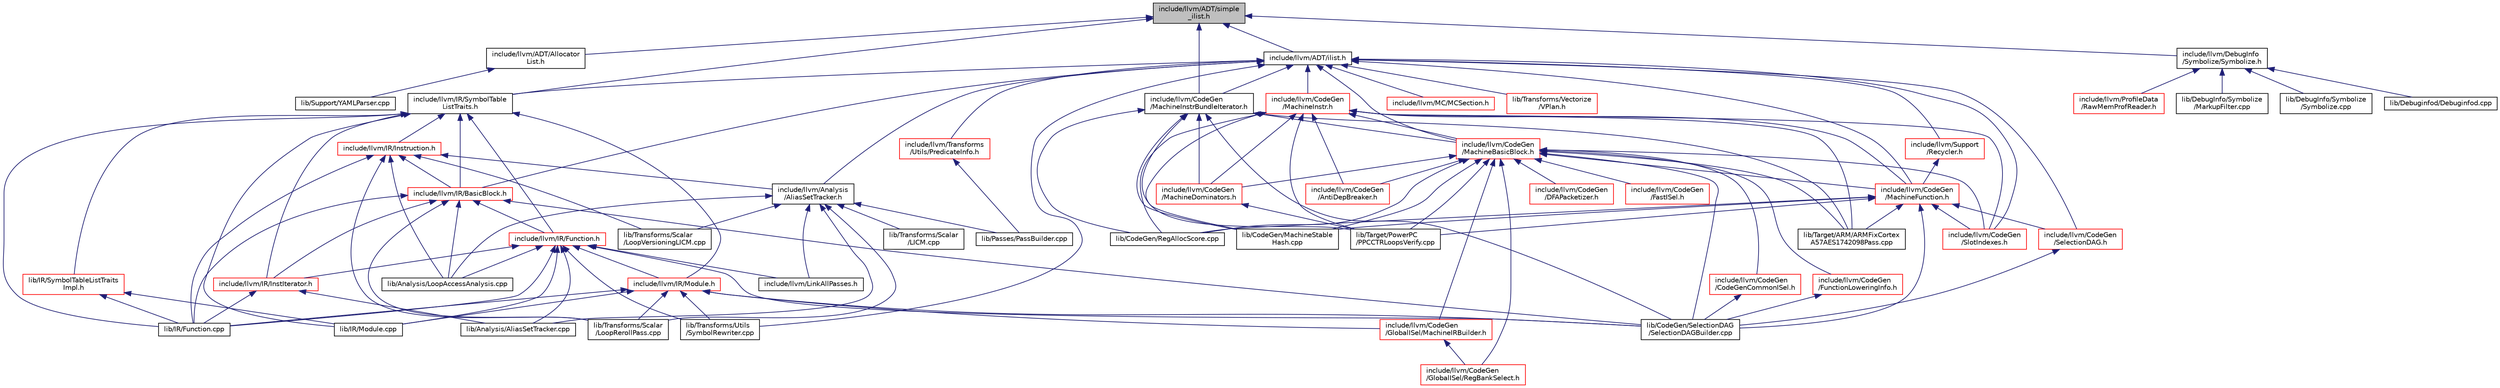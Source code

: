 digraph "include/llvm/ADT/simple_ilist.h"
{
 // LATEX_PDF_SIZE
  bgcolor="transparent";
  edge [fontname="Helvetica",fontsize="10",labelfontname="Helvetica",labelfontsize="10"];
  node [fontname="Helvetica",fontsize="10",shape=record];
  Node1 [label="include/llvm/ADT/simple\l_ilist.h",height=0.2,width=0.4,color="black", fillcolor="grey75", style="filled", fontcolor="black",tooltip=" "];
  Node1 -> Node2 [dir="back",color="midnightblue",fontsize="10",style="solid",fontname="Helvetica"];
  Node2 [label="include/llvm/ADT/Allocator\lList.h",height=0.2,width=0.4,color="black",URL="$AllocatorList_8h.html",tooltip=" "];
  Node2 -> Node3 [dir="back",color="midnightblue",fontsize="10",style="solid",fontname="Helvetica"];
  Node3 [label="lib/Support/YAMLParser.cpp",height=0.2,width=0.4,color="black",URL="$YAMLParser_8cpp.html",tooltip=" "];
  Node1 -> Node4 [dir="back",color="midnightblue",fontsize="10",style="solid",fontname="Helvetica"];
  Node4 [label="include/llvm/ADT/ilist.h",height=0.2,width=0.4,color="black",URL="$ilist_8h.html",tooltip=" "];
  Node4 -> Node5 [dir="back",color="midnightblue",fontsize="10",style="solid",fontname="Helvetica"];
  Node5 [label="include/llvm/Analysis\l/AliasSetTracker.h",height=0.2,width=0.4,color="black",URL="$AliasSetTracker_8h.html",tooltip=" "];
  Node5 -> Node6 [dir="back",color="midnightblue",fontsize="10",style="solid",fontname="Helvetica"];
  Node6 [label="include/llvm/LinkAllPasses.h",height=0.2,width=0.4,color="black",URL="$LinkAllPasses_8h.html",tooltip=" "];
  Node5 -> Node7 [dir="back",color="midnightblue",fontsize="10",style="solid",fontname="Helvetica"];
  Node7 [label="lib/Analysis/AliasSetTracker.cpp",height=0.2,width=0.4,color="black",URL="$AliasSetTracker_8cpp.html",tooltip=" "];
  Node5 -> Node8 [dir="back",color="midnightblue",fontsize="10",style="solid",fontname="Helvetica"];
  Node8 [label="lib/Analysis/LoopAccessAnalysis.cpp",height=0.2,width=0.4,color="black",URL="$LoopAccessAnalysis_8cpp.html",tooltip=" "];
  Node5 -> Node9 [dir="back",color="midnightblue",fontsize="10",style="solid",fontname="Helvetica"];
  Node9 [label="lib/Passes/PassBuilder.cpp",height=0.2,width=0.4,color="black",URL="$PassBuilder_8cpp.html",tooltip=" "];
  Node5 -> Node10 [dir="back",color="midnightblue",fontsize="10",style="solid",fontname="Helvetica"];
  Node10 [label="lib/Transforms/Scalar\l/LICM.cpp",height=0.2,width=0.4,color="black",URL="$LICM_8cpp.html",tooltip=" "];
  Node5 -> Node11 [dir="back",color="midnightblue",fontsize="10",style="solid",fontname="Helvetica"];
  Node11 [label="lib/Transforms/Scalar\l/LoopRerollPass.cpp",height=0.2,width=0.4,color="black",URL="$LoopRerollPass_8cpp.html",tooltip=" "];
  Node5 -> Node12 [dir="back",color="midnightblue",fontsize="10",style="solid",fontname="Helvetica"];
  Node12 [label="lib/Transforms/Scalar\l/LoopVersioningLICM.cpp",height=0.2,width=0.4,color="black",URL="$LoopVersioningLICM_8cpp.html",tooltip=" "];
  Node4 -> Node13 [dir="back",color="midnightblue",fontsize="10",style="solid",fontname="Helvetica"];
  Node13 [label="include/llvm/CodeGen\l/MachineBasicBlock.h",height=0.2,width=0.4,color="red",URL="$MachineBasicBlock_8h.html",tooltip=" "];
  Node13 -> Node14 [dir="back",color="midnightblue",fontsize="10",style="solid",fontname="Helvetica"];
  Node14 [label="include/llvm/CodeGen\l/AntiDepBreaker.h",height=0.2,width=0.4,color="red",URL="$AntiDepBreaker_8h.html",tooltip=" "];
  Node13 -> Node20 [dir="back",color="midnightblue",fontsize="10",style="solid",fontname="Helvetica"];
  Node20 [label="include/llvm/CodeGen\l/CodeGenCommonISel.h",height=0.2,width=0.4,color="red",URL="$CodeGenCommonISel_8h.html",tooltip=" "];
  Node20 -> Node36 [dir="back",color="midnightblue",fontsize="10",style="solid",fontname="Helvetica"];
  Node36 [label="lib/CodeGen/SelectionDAG\l/SelectionDAGBuilder.cpp",height=0.2,width=0.4,color="black",URL="$SelectionDAGBuilder_8cpp.html",tooltip=" "];
  Node13 -> Node40 [dir="back",color="midnightblue",fontsize="10",style="solid",fontname="Helvetica"];
  Node40 [label="include/llvm/CodeGen\l/DFAPacketizer.h",height=0.2,width=0.4,color="red",URL="$DFAPacketizer_8h.html",tooltip=" "];
  Node13 -> Node53 [dir="back",color="midnightblue",fontsize="10",style="solid",fontname="Helvetica"];
  Node53 [label="include/llvm/CodeGen\l/FastISel.h",height=0.2,width=0.4,color="red",URL="$FastISel_8h.html",tooltip=" "];
  Node13 -> Node61 [dir="back",color="midnightblue",fontsize="10",style="solid",fontname="Helvetica"];
  Node61 [label="include/llvm/CodeGen\l/FunctionLoweringInfo.h",height=0.2,width=0.4,color="red",URL="$FunctionLoweringInfo_8h.html",tooltip=" "];
  Node61 -> Node36 [dir="back",color="midnightblue",fontsize="10",style="solid",fontname="Helvetica"];
  Node13 -> Node75 [dir="back",color="midnightblue",fontsize="10",style="solid",fontname="Helvetica"];
  Node75 [label="include/llvm/CodeGen\l/GlobalISel/MachineIRBuilder.h",height=0.2,width=0.4,color="red",URL="$MachineIRBuilder_8h.html",tooltip=" "];
  Node75 -> Node96 [dir="back",color="midnightblue",fontsize="10",style="solid",fontname="Helvetica"];
  Node96 [label="include/llvm/CodeGen\l/GlobalISel/RegBankSelect.h",height=0.2,width=0.4,color="red",URL="$RegBankSelect_8h.html",tooltip=" "];
  Node13 -> Node96 [dir="back",color="midnightblue",fontsize="10",style="solid",fontname="Helvetica"];
  Node13 -> Node325 [dir="back",color="midnightblue",fontsize="10",style="solid",fontname="Helvetica"];
  Node325 [label="include/llvm/CodeGen\l/MachineDominators.h",height=0.2,width=0.4,color="red",URL="$MachineDominators_8h.html",tooltip=" "];
  Node325 -> Node370 [dir="back",color="midnightblue",fontsize="10",style="solid",fontname="Helvetica"];
  Node370 [label="lib/Target/PowerPC\l/PPCCTRLoopsVerify.cpp",height=0.2,width=0.4,color="black",URL="$PPCCTRLoopsVerify_8cpp.html",tooltip=" "];
  Node13 -> Node376 [dir="back",color="midnightblue",fontsize="10",style="solid",fontname="Helvetica"];
  Node376 [label="include/llvm/CodeGen\l/MachineFunction.h",height=0.2,width=0.4,color="red",URL="$MachineFunction_8h.html",tooltip=" "];
  Node376 -> Node1169 [dir="back",color="midnightblue",fontsize="10",style="solid",fontname="Helvetica"];
  Node1169 [label="include/llvm/CodeGen\l/SelectionDAG.h",height=0.2,width=0.4,color="red",URL="$SelectionDAG_8h.html",tooltip=" "];
  Node1169 -> Node36 [dir="back",color="midnightblue",fontsize="10",style="solid",fontname="Helvetica"];
  Node376 -> Node689 [dir="back",color="midnightblue",fontsize="10",style="solid",fontname="Helvetica"];
  Node689 [label="include/llvm/CodeGen\l/SlotIndexes.h",height=0.2,width=0.4,color="red",URL="$SlotIndexes_8h.html",tooltip=" "];
  Node376 -> Node1154 [dir="back",color="midnightblue",fontsize="10",style="solid",fontname="Helvetica"];
  Node1154 [label="lib/CodeGen/MachineStable\lHash.cpp",height=0.2,width=0.4,color="black",URL="$MachineStableHash_8cpp.html",tooltip=" "];
  Node376 -> Node639 [dir="back",color="midnightblue",fontsize="10",style="solid",fontname="Helvetica"];
  Node639 [label="lib/CodeGen/RegAllocScore.cpp",height=0.2,width=0.4,color="black",URL="$RegAllocScore_8cpp.html",tooltip=" "];
  Node376 -> Node36 [dir="back",color="midnightblue",fontsize="10",style="solid",fontname="Helvetica"];
  Node376 -> Node446 [dir="back",color="midnightblue",fontsize="10",style="solid",fontname="Helvetica"];
  Node446 [label="lib/Target/ARM/ARMFixCortex\lA57AES1742098Pass.cpp",height=0.2,width=0.4,color="black",URL="$ARMFixCortexA57AES1742098Pass_8cpp.html",tooltip=" "];
  Node376 -> Node370 [dir="back",color="midnightblue",fontsize="10",style="solid",fontname="Helvetica"];
  Node13 -> Node689 [dir="back",color="midnightblue",fontsize="10",style="solid",fontname="Helvetica"];
  Node13 -> Node1154 [dir="back",color="midnightblue",fontsize="10",style="solid",fontname="Helvetica"];
  Node13 -> Node639 [dir="back",color="midnightblue",fontsize="10",style="solid",fontname="Helvetica"];
  Node13 -> Node36 [dir="back",color="midnightblue",fontsize="10",style="solid",fontname="Helvetica"];
  Node13 -> Node446 [dir="back",color="midnightblue",fontsize="10",style="solid",fontname="Helvetica"];
  Node13 -> Node370 [dir="back",color="midnightblue",fontsize="10",style="solid",fontname="Helvetica"];
  Node4 -> Node376 [dir="back",color="midnightblue",fontsize="10",style="solid",fontname="Helvetica"];
  Node4 -> Node1377 [dir="back",color="midnightblue",fontsize="10",style="solid",fontname="Helvetica"];
  Node1377 [label="include/llvm/CodeGen\l/MachineInstr.h",height=0.2,width=0.4,color="red",URL="$MachineInstr_8h.html",tooltip=" "];
  Node1377 -> Node14 [dir="back",color="midnightblue",fontsize="10",style="solid",fontname="Helvetica"];
  Node1377 -> Node13 [dir="back",color="midnightblue",fontsize="10",style="solid",fontname="Helvetica"];
  Node1377 -> Node325 [dir="back",color="midnightblue",fontsize="10",style="solid",fontname="Helvetica"];
  Node1377 -> Node376 [dir="back",color="midnightblue",fontsize="10",style="solid",fontname="Helvetica"];
  Node1377 -> Node689 [dir="back",color="midnightblue",fontsize="10",style="solid",fontname="Helvetica"];
  Node1377 -> Node1154 [dir="back",color="midnightblue",fontsize="10",style="solid",fontname="Helvetica"];
  Node1377 -> Node639 [dir="back",color="midnightblue",fontsize="10",style="solid",fontname="Helvetica"];
  Node1377 -> Node446 [dir="back",color="midnightblue",fontsize="10",style="solid",fontname="Helvetica"];
  Node1377 -> Node370 [dir="back",color="midnightblue",fontsize="10",style="solid",fontname="Helvetica"];
  Node4 -> Node1386 [dir="back",color="midnightblue",fontsize="10",style="solid",fontname="Helvetica"];
  Node1386 [label="include/llvm/CodeGen\l/MachineInstrBundleIterator.h",height=0.2,width=0.4,color="black",URL="$MachineInstrBundleIterator_8h.html",tooltip=" "];
  Node1386 -> Node13 [dir="back",color="midnightblue",fontsize="10",style="solid",fontname="Helvetica"];
  Node1386 -> Node325 [dir="back",color="midnightblue",fontsize="10",style="solid",fontname="Helvetica"];
  Node1386 -> Node1154 [dir="back",color="midnightblue",fontsize="10",style="solid",fontname="Helvetica"];
  Node1386 -> Node639 [dir="back",color="midnightblue",fontsize="10",style="solid",fontname="Helvetica"];
  Node1386 -> Node36 [dir="back",color="midnightblue",fontsize="10",style="solid",fontname="Helvetica"];
  Node1386 -> Node446 [dir="back",color="midnightblue",fontsize="10",style="solid",fontname="Helvetica"];
  Node1386 -> Node370 [dir="back",color="midnightblue",fontsize="10",style="solid",fontname="Helvetica"];
  Node4 -> Node1169 [dir="back",color="midnightblue",fontsize="10",style="solid",fontname="Helvetica"];
  Node4 -> Node689 [dir="back",color="midnightblue",fontsize="10",style="solid",fontname="Helvetica"];
  Node4 -> Node1387 [dir="back",color="midnightblue",fontsize="10",style="solid",fontname="Helvetica"];
  Node1387 [label="include/llvm/IR/BasicBlock.h",height=0.2,width=0.4,color="red",URL="$BasicBlock_8h.html",tooltip=" "];
  Node1387 -> Node2002 [dir="back",color="midnightblue",fontsize="10",style="solid",fontname="Helvetica"];
  Node2002 [label="include/llvm/IR/Function.h",height=0.2,width=0.4,color="red",URL="$Function_8h.html",tooltip=" "];
  Node2002 -> Node2010 [dir="back",color="midnightblue",fontsize="10",style="solid",fontname="Helvetica"];
  Node2010 [label="include/llvm/IR/InstIterator.h",height=0.2,width=0.4,color="red",URL="$InstIterator_8h.html",tooltip=" "];
  Node2010 -> Node7 [dir="back",color="midnightblue",fontsize="10",style="solid",fontname="Helvetica"];
  Node2010 -> Node1870 [dir="back",color="midnightblue",fontsize="10",style="solid",fontname="Helvetica"];
  Node1870 [label="lib/IR/Function.cpp",height=0.2,width=0.4,color="black",URL="$Function_8cpp.html",tooltip=" "];
  Node2002 -> Node2109 [dir="back",color="midnightblue",fontsize="10",style="solid",fontname="Helvetica"];
  Node2109 [label="include/llvm/IR/Module.h",height=0.2,width=0.4,color="red",URL="$Module_8h.html",tooltip=" "];
  Node2109 -> Node75 [dir="back",color="midnightblue",fontsize="10",style="solid",fontname="Helvetica"];
  Node2109 -> Node36 [dir="back",color="midnightblue",fontsize="10",style="solid",fontname="Helvetica"];
  Node2109 -> Node1870 [dir="back",color="midnightblue",fontsize="10",style="solid",fontname="Helvetica"];
  Node2109 -> Node2082 [dir="back",color="midnightblue",fontsize="10",style="solid",fontname="Helvetica"];
  Node2082 [label="lib/IR/Module.cpp",height=0.2,width=0.4,color="black",URL="$Module_8cpp.html",tooltip=" "];
  Node2109 -> Node11 [dir="back",color="midnightblue",fontsize="10",style="solid",fontname="Helvetica"];
  Node2109 -> Node2426 [dir="back",color="midnightblue",fontsize="10",style="solid",fontname="Helvetica"];
  Node2426 [label="lib/Transforms/Utils\l/SymbolRewriter.cpp",height=0.2,width=0.4,color="black",URL="$SymbolRewriter_8cpp.html",tooltip=" "];
  Node2002 -> Node6 [dir="back",color="midnightblue",fontsize="10",style="solid",fontname="Helvetica"];
  Node2002 -> Node7 [dir="back",color="midnightblue",fontsize="10",style="solid",fontname="Helvetica"];
  Node2002 -> Node8 [dir="back",color="midnightblue",fontsize="10",style="solid",fontname="Helvetica"];
  Node2002 -> Node36 [dir="back",color="midnightblue",fontsize="10",style="solid",fontname="Helvetica"];
  Node2002 -> Node1870 [dir="back",color="midnightblue",fontsize="10",style="solid",fontname="Helvetica"];
  Node2002 -> Node2082 [dir="back",color="midnightblue",fontsize="10",style="solid",fontname="Helvetica"];
  Node2002 -> Node2426 [dir="back",color="midnightblue",fontsize="10",style="solid",fontname="Helvetica"];
  Node1387 -> Node2010 [dir="back",color="midnightblue",fontsize="10",style="solid",fontname="Helvetica"];
  Node1387 -> Node8 [dir="back",color="midnightblue",fontsize="10",style="solid",fontname="Helvetica"];
  Node1387 -> Node36 [dir="back",color="midnightblue",fontsize="10",style="solid",fontname="Helvetica"];
  Node1387 -> Node1870 [dir="back",color="midnightblue",fontsize="10",style="solid",fontname="Helvetica"];
  Node1387 -> Node11 [dir="back",color="midnightblue",fontsize="10",style="solid",fontname="Helvetica"];
  Node4 -> Node2494 [dir="back",color="midnightblue",fontsize="10",style="solid",fontname="Helvetica"];
  Node2494 [label="include/llvm/IR/SymbolTable\lListTraits.h",height=0.2,width=0.4,color="black",URL="$SymbolTableListTraits_8h.html",tooltip=" "];
  Node2494 -> Node1387 [dir="back",color="midnightblue",fontsize="10",style="solid",fontname="Helvetica"];
  Node2494 -> Node2002 [dir="back",color="midnightblue",fontsize="10",style="solid",fontname="Helvetica"];
  Node2494 -> Node2010 [dir="back",color="midnightblue",fontsize="10",style="solid",fontname="Helvetica"];
  Node2494 -> Node2495 [dir="back",color="midnightblue",fontsize="10",style="solid",fontname="Helvetica"];
  Node2495 [label="include/llvm/IR/Instruction.h",height=0.2,width=0.4,color="red",URL="$IR_2Instruction_8h.html",tooltip=" "];
  Node2495 -> Node5 [dir="back",color="midnightblue",fontsize="10",style="solid",fontname="Helvetica"];
  Node2495 -> Node1387 [dir="back",color="midnightblue",fontsize="10",style="solid",fontname="Helvetica"];
  Node2495 -> Node8 [dir="back",color="midnightblue",fontsize="10",style="solid",fontname="Helvetica"];
  Node2495 -> Node1870 [dir="back",color="midnightblue",fontsize="10",style="solid",fontname="Helvetica"];
  Node2495 -> Node11 [dir="back",color="midnightblue",fontsize="10",style="solid",fontname="Helvetica"];
  Node2495 -> Node12 [dir="back",color="midnightblue",fontsize="10",style="solid",fontname="Helvetica"];
  Node2494 -> Node2109 [dir="back",color="midnightblue",fontsize="10",style="solid",fontname="Helvetica"];
  Node2494 -> Node2503 [dir="back",color="midnightblue",fontsize="10",style="solid",fontname="Helvetica"];
  Node2503 [label="lib/IR/SymbolTableListTraits\lImpl.h",height=0.2,width=0.4,color="red",URL="$SymbolTableListTraitsImpl_8h.html",tooltip=" "];
  Node2503 -> Node1870 [dir="back",color="midnightblue",fontsize="10",style="solid",fontname="Helvetica"];
  Node2503 -> Node2082 [dir="back",color="midnightblue",fontsize="10",style="solid",fontname="Helvetica"];
  Node2494 -> Node1870 [dir="back",color="midnightblue",fontsize="10",style="solid",fontname="Helvetica"];
  Node2494 -> Node2082 [dir="back",color="midnightblue",fontsize="10",style="solid",fontname="Helvetica"];
  Node4 -> Node2504 [dir="back",color="midnightblue",fontsize="10",style="solid",fontname="Helvetica"];
  Node2504 [label="include/llvm/MC/MCSection.h",height=0.2,width=0.4,color="red",URL="$MCSection_8h.html",tooltip=" "];
  Node4 -> Node2803 [dir="back",color="midnightblue",fontsize="10",style="solid",fontname="Helvetica"];
  Node2803 [label="include/llvm/Support\l/Recycler.h",height=0.2,width=0.4,color="red",URL="$Recycler_8h.html",tooltip=" "];
  Node2803 -> Node376 [dir="back",color="midnightblue",fontsize="10",style="solid",fontname="Helvetica"];
  Node4 -> Node1944 [dir="back",color="midnightblue",fontsize="10",style="solid",fontname="Helvetica"];
  Node1944 [label="include/llvm/Transforms\l/Utils/PredicateInfo.h",height=0.2,width=0.4,color="red",URL="$PredicateInfo_8h.html",tooltip=" "];
  Node1944 -> Node9 [dir="back",color="midnightblue",fontsize="10",style="solid",fontname="Helvetica"];
  Node4 -> Node2426 [dir="back",color="midnightblue",fontsize="10",style="solid",fontname="Helvetica"];
  Node4 -> Node1574 [dir="back",color="midnightblue",fontsize="10",style="solid",fontname="Helvetica"];
  Node1574 [label="lib/Transforms/Vectorize\l/VPlan.h",height=0.2,width=0.4,color="red",URL="$VPlan_8h.html",tooltip=" "];
  Node1 -> Node1386 [dir="back",color="midnightblue",fontsize="10",style="solid",fontname="Helvetica"];
  Node1 -> Node2918 [dir="back",color="midnightblue",fontsize="10",style="solid",fontname="Helvetica"];
  Node2918 [label="include/llvm/DebugInfo\l/Symbolize/Symbolize.h",height=0.2,width=0.4,color="black",URL="$Symbolize_8h.html",tooltip=" "];
  Node2918 -> Node2919 [dir="back",color="midnightblue",fontsize="10",style="solid",fontname="Helvetica"];
  Node2919 [label="include/llvm/ProfileData\l/RawMemProfReader.h",height=0.2,width=0.4,color="red",URL="$RawMemProfReader_8h.html",tooltip=" "];
  Node2918 -> Node2921 [dir="back",color="midnightblue",fontsize="10",style="solid",fontname="Helvetica"];
  Node2921 [label="lib/DebugInfo/Symbolize\l/MarkupFilter.cpp",height=0.2,width=0.4,color="black",URL="$MarkupFilter_8cpp.html",tooltip=" "];
  Node2918 -> Node2922 [dir="back",color="midnightblue",fontsize="10",style="solid",fontname="Helvetica"];
  Node2922 [label="lib/DebugInfo/Symbolize\l/Symbolize.cpp",height=0.2,width=0.4,color="black",URL="$Symbolize_8cpp.html",tooltip=" "];
  Node2918 -> Node2923 [dir="back",color="midnightblue",fontsize="10",style="solid",fontname="Helvetica"];
  Node2923 [label="lib/Debuginfod/Debuginfod.cpp",height=0.2,width=0.4,color="black",URL="$Debuginfod_8cpp.html",tooltip=" "];
  Node1 -> Node2494 [dir="back",color="midnightblue",fontsize="10",style="solid",fontname="Helvetica"];
}

